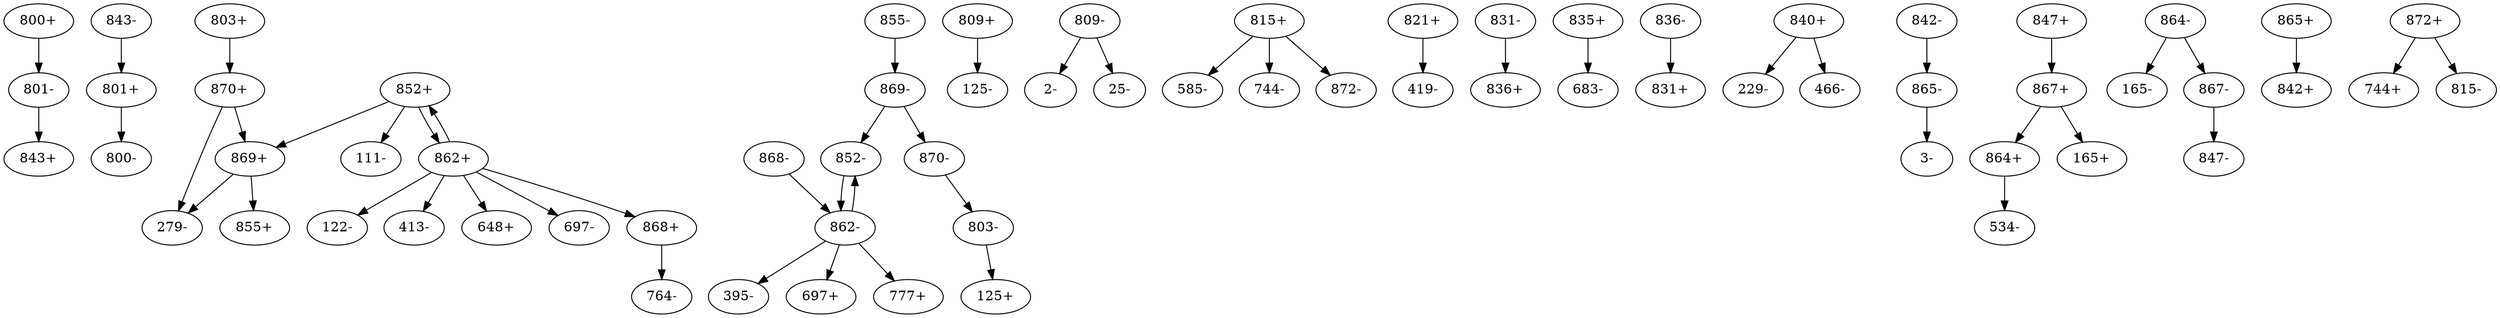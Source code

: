 digraph dist {
graph [k=28 s=200 n=10]
"800+" -> "801-" [d=15 e=4.5 n=21]
"801+" -> "800-" [d=15 e=4.5 n=21]
"801-" -> "843+" [d=-181 e=3.0 n=47]
"803+" -> "870+" [d=-175 e=4.9 n=18]
"803-" -> "125+" [d=-23 e=4.6 n=20]
"809+" -> "125-" [d=76 e=3.6 n=33]
"809-" -> "2-" [d=28 e=3.5 n=35]
"809-" -> "25-" [d=-22 e=6.2 n=11]
"815+" -> "585-" [d=22 e=5.2 n=16]
"815+" -> "744-" [d=30 e=3.9 n=28]
"815+" -> "872-" [d=-51 e=4.0 n=27]
"821+" -> "419-" [d=-16 e=4.1 n=25]
"831-" -> "836+" [d=7 e=3.8 n=30]
"835+" -> "683-" [d=23 e=5.7 n=13]
"836-" -> "831+" [d=7 e=3.8 n=30]
"840+" -> "229-" [d=-19 e=4.5 n=21]
"840+" -> "466-" [d=0 e=2.4 n=76]
"842-" -> "865-" [d=7 e=5.0 n=17]
"843-" -> "801+" [d=-181 e=3.0 n=47]
"847+" -> "867+" [d=-176 e=2.7 n=60]
"852+" -> "111-" [d=-26 e=3.7 n=31]
"852+" -> "862+" [d=-5377 e=4.7 n=19]
"852+" -> "869+" [d=33 e=4.3 n=23]
"852-" -> "862-" [d=-24685 e=4.7 n=19]
"855-" -> "869-" [d=-37 e=2.1 n=97]
"862+" -> "122-" [d=-9722 e=4.4 n=22]
"862+" -> "413-" [d=3 e=2.6 n=62]
"862+" -> "648+" [d=-16746 e=6.5 n=10]
"862+" -> "697-" [d=-26148 e=3.6 n=32]
"862+" -> "852+" [d=-24685 e=4.7 n=19]
"862+" -> "868+" [d=-31188 e=6.0 n=12]
"862-" -> "395-" [d=-1934 e=5.0 n=17]
"862-" -> "697+" [d=-1893 e=3.2 n=41]
"862-" -> "777+" [d=-2422 e=4.4 n=22]
"862-" -> "852-" [d=-5377 e=4.7 n=19]
"864+" -> "534-" [d=-11308 e=5.5 n=14]
"864-" -> "165-" [d=-26 e=3.5 n=35]
"864-" -> "867-" [d=-92 e=2.5 n=67]
"865+" -> "842+" [d=7 e=5.0 n=17]
"865-" -> "3-" [d=3 e=5.3 n=15]
"867+" -> "165+" [d=-24 e=3.8 n=30]
"867+" -> "864+" [d=-92 e=2.5 n=67]
"867-" -> "847-" [d=-176 e=2.7 n=60]
"868+" -> "764-" [d=17 e=6.2 n=11]
"868-" -> "862-" [d=-31188 e=6.0 n=12]
"869+" -> "279-" [d=-4059 e=4.1 n=25]
"869+" -> "855+" [d=-37 e=2.1 n=97]
"869-" -> "852-" [d=33 e=4.3 n=23]
"869-" -> "870-" [d=-1185 e=5.0 n=17]
"870+" -> "279-" [d=6 e=6.2 n=11]
"870+" -> "869+" [d=-1185 e=5.0 n=17]
"870-" -> "803-" [d=-175 e=4.9 n=18]
"872+" -> "744+" [d=49 e=3.8 n=29]
"872+" -> "815-" [d=-51 e=4.0 n=27]
}
